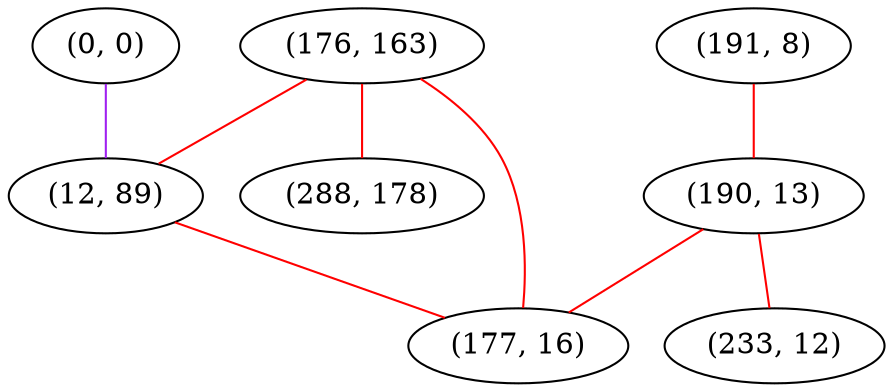 graph "" {
"(0, 0)";
"(191, 8)";
"(176, 163)";
"(12, 89)";
"(288, 178)";
"(190, 13)";
"(177, 16)";
"(233, 12)";
"(0, 0)" -- "(12, 89)"  [color=purple, key=0, weight=4];
"(191, 8)" -- "(190, 13)"  [color=red, key=0, weight=1];
"(176, 163)" -- "(177, 16)"  [color=red, key=0, weight=1];
"(176, 163)" -- "(12, 89)"  [color=red, key=0, weight=1];
"(176, 163)" -- "(288, 178)"  [color=red, key=0, weight=1];
"(12, 89)" -- "(177, 16)"  [color=red, key=0, weight=1];
"(190, 13)" -- "(177, 16)"  [color=red, key=0, weight=1];
"(190, 13)" -- "(233, 12)"  [color=red, key=0, weight=1];
}
